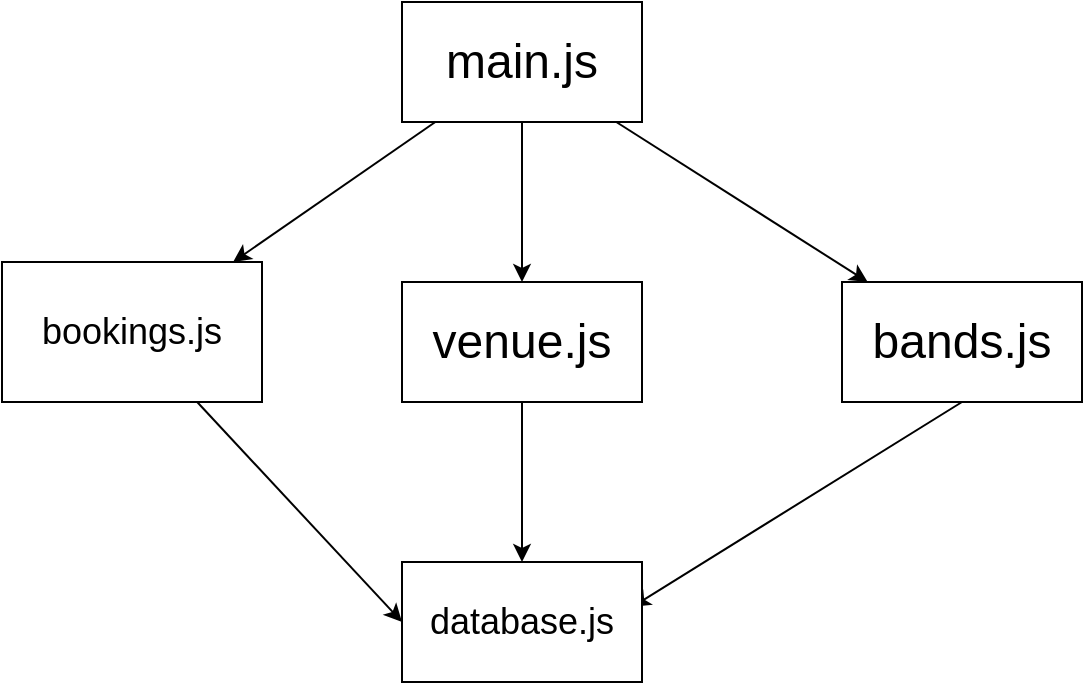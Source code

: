 <mxfile>
    <diagram id="YAc1ZDc2aJnGtJ8didBo" name="Page-1">
        <mxGraphModel dx="746" dy="563" grid="1" gridSize="10" guides="1" tooltips="1" connect="1" arrows="1" fold="1" page="1" pageScale="1" pageWidth="850" pageHeight="1100" math="0" shadow="0">
            <root>
                <mxCell id="0"/>
                <mxCell id="1" parent="0"/>
                <mxCell id="4" value="" style="edgeStyle=none;html=1;fontSize=24;" edge="1" parent="1" source="2" target="3">
                    <mxGeometry relative="1" as="geometry"/>
                </mxCell>
                <mxCell id="6" value="" style="edgeStyle=none;html=1;fontSize=18;" edge="1" parent="1" source="2" target="5">
                    <mxGeometry relative="1" as="geometry"/>
                </mxCell>
                <mxCell id="8" value="" style="edgeStyle=none;html=1;fontSize=18;" edge="1" parent="1" source="2" target="7">
                    <mxGeometry relative="1" as="geometry"/>
                </mxCell>
                <mxCell id="2" value="&lt;font style=&quot;font-size: 24px;&quot;&gt;main.js&lt;/font&gt;" style="whiteSpace=wrap;html=1;" vertex="1" parent="1">
                    <mxGeometry x="310" y="40" width="120" height="60" as="geometry"/>
                </mxCell>
                <mxCell id="11" style="edgeStyle=none;html=1;entryX=0;entryY=0.5;entryDx=0;entryDy=0;fontSize=18;" edge="1" parent="1" source="3" target="9">
                    <mxGeometry relative="1" as="geometry"/>
                </mxCell>
                <mxCell id="3" value="&lt;font style=&quot;font-size: 18px;&quot;&gt;bookings.js&lt;/font&gt;" style="whiteSpace=wrap;html=1;" vertex="1" parent="1">
                    <mxGeometry x="110" y="170" width="130" height="70" as="geometry"/>
                </mxCell>
                <mxCell id="10" value="" style="edgeStyle=none;html=1;fontSize=18;" edge="1" parent="1" source="5" target="9">
                    <mxGeometry relative="1" as="geometry"/>
                </mxCell>
                <mxCell id="5" value="&lt;font style=&quot;font-size: 24px;&quot;&gt;venue.js&lt;/font&gt;" style="whiteSpace=wrap;html=1;" vertex="1" parent="1">
                    <mxGeometry x="310" y="180" width="120" height="60" as="geometry"/>
                </mxCell>
                <mxCell id="12" style="edgeStyle=none;html=1;exitX=0.5;exitY=1;exitDx=0;exitDy=0;entryX=0.96;entryY=0.373;entryDx=0;entryDy=0;entryPerimeter=0;fontSize=18;" edge="1" parent="1" source="7" target="9">
                    <mxGeometry relative="1" as="geometry"/>
                </mxCell>
                <mxCell id="7" value="&lt;font style=&quot;font-size: 24px;&quot;&gt;bands.js&lt;/font&gt;" style="whiteSpace=wrap;html=1;" vertex="1" parent="1">
                    <mxGeometry x="530" y="180" width="120" height="60" as="geometry"/>
                </mxCell>
                <mxCell id="9" value="&lt;font style=&quot;font-size: 18px;&quot;&gt;database.js&lt;/font&gt;" style="whiteSpace=wrap;html=1;" vertex="1" parent="1">
                    <mxGeometry x="310" y="320" width="120" height="60" as="geometry"/>
                </mxCell>
            </root>
        </mxGraphModel>
    </diagram>
</mxfile>